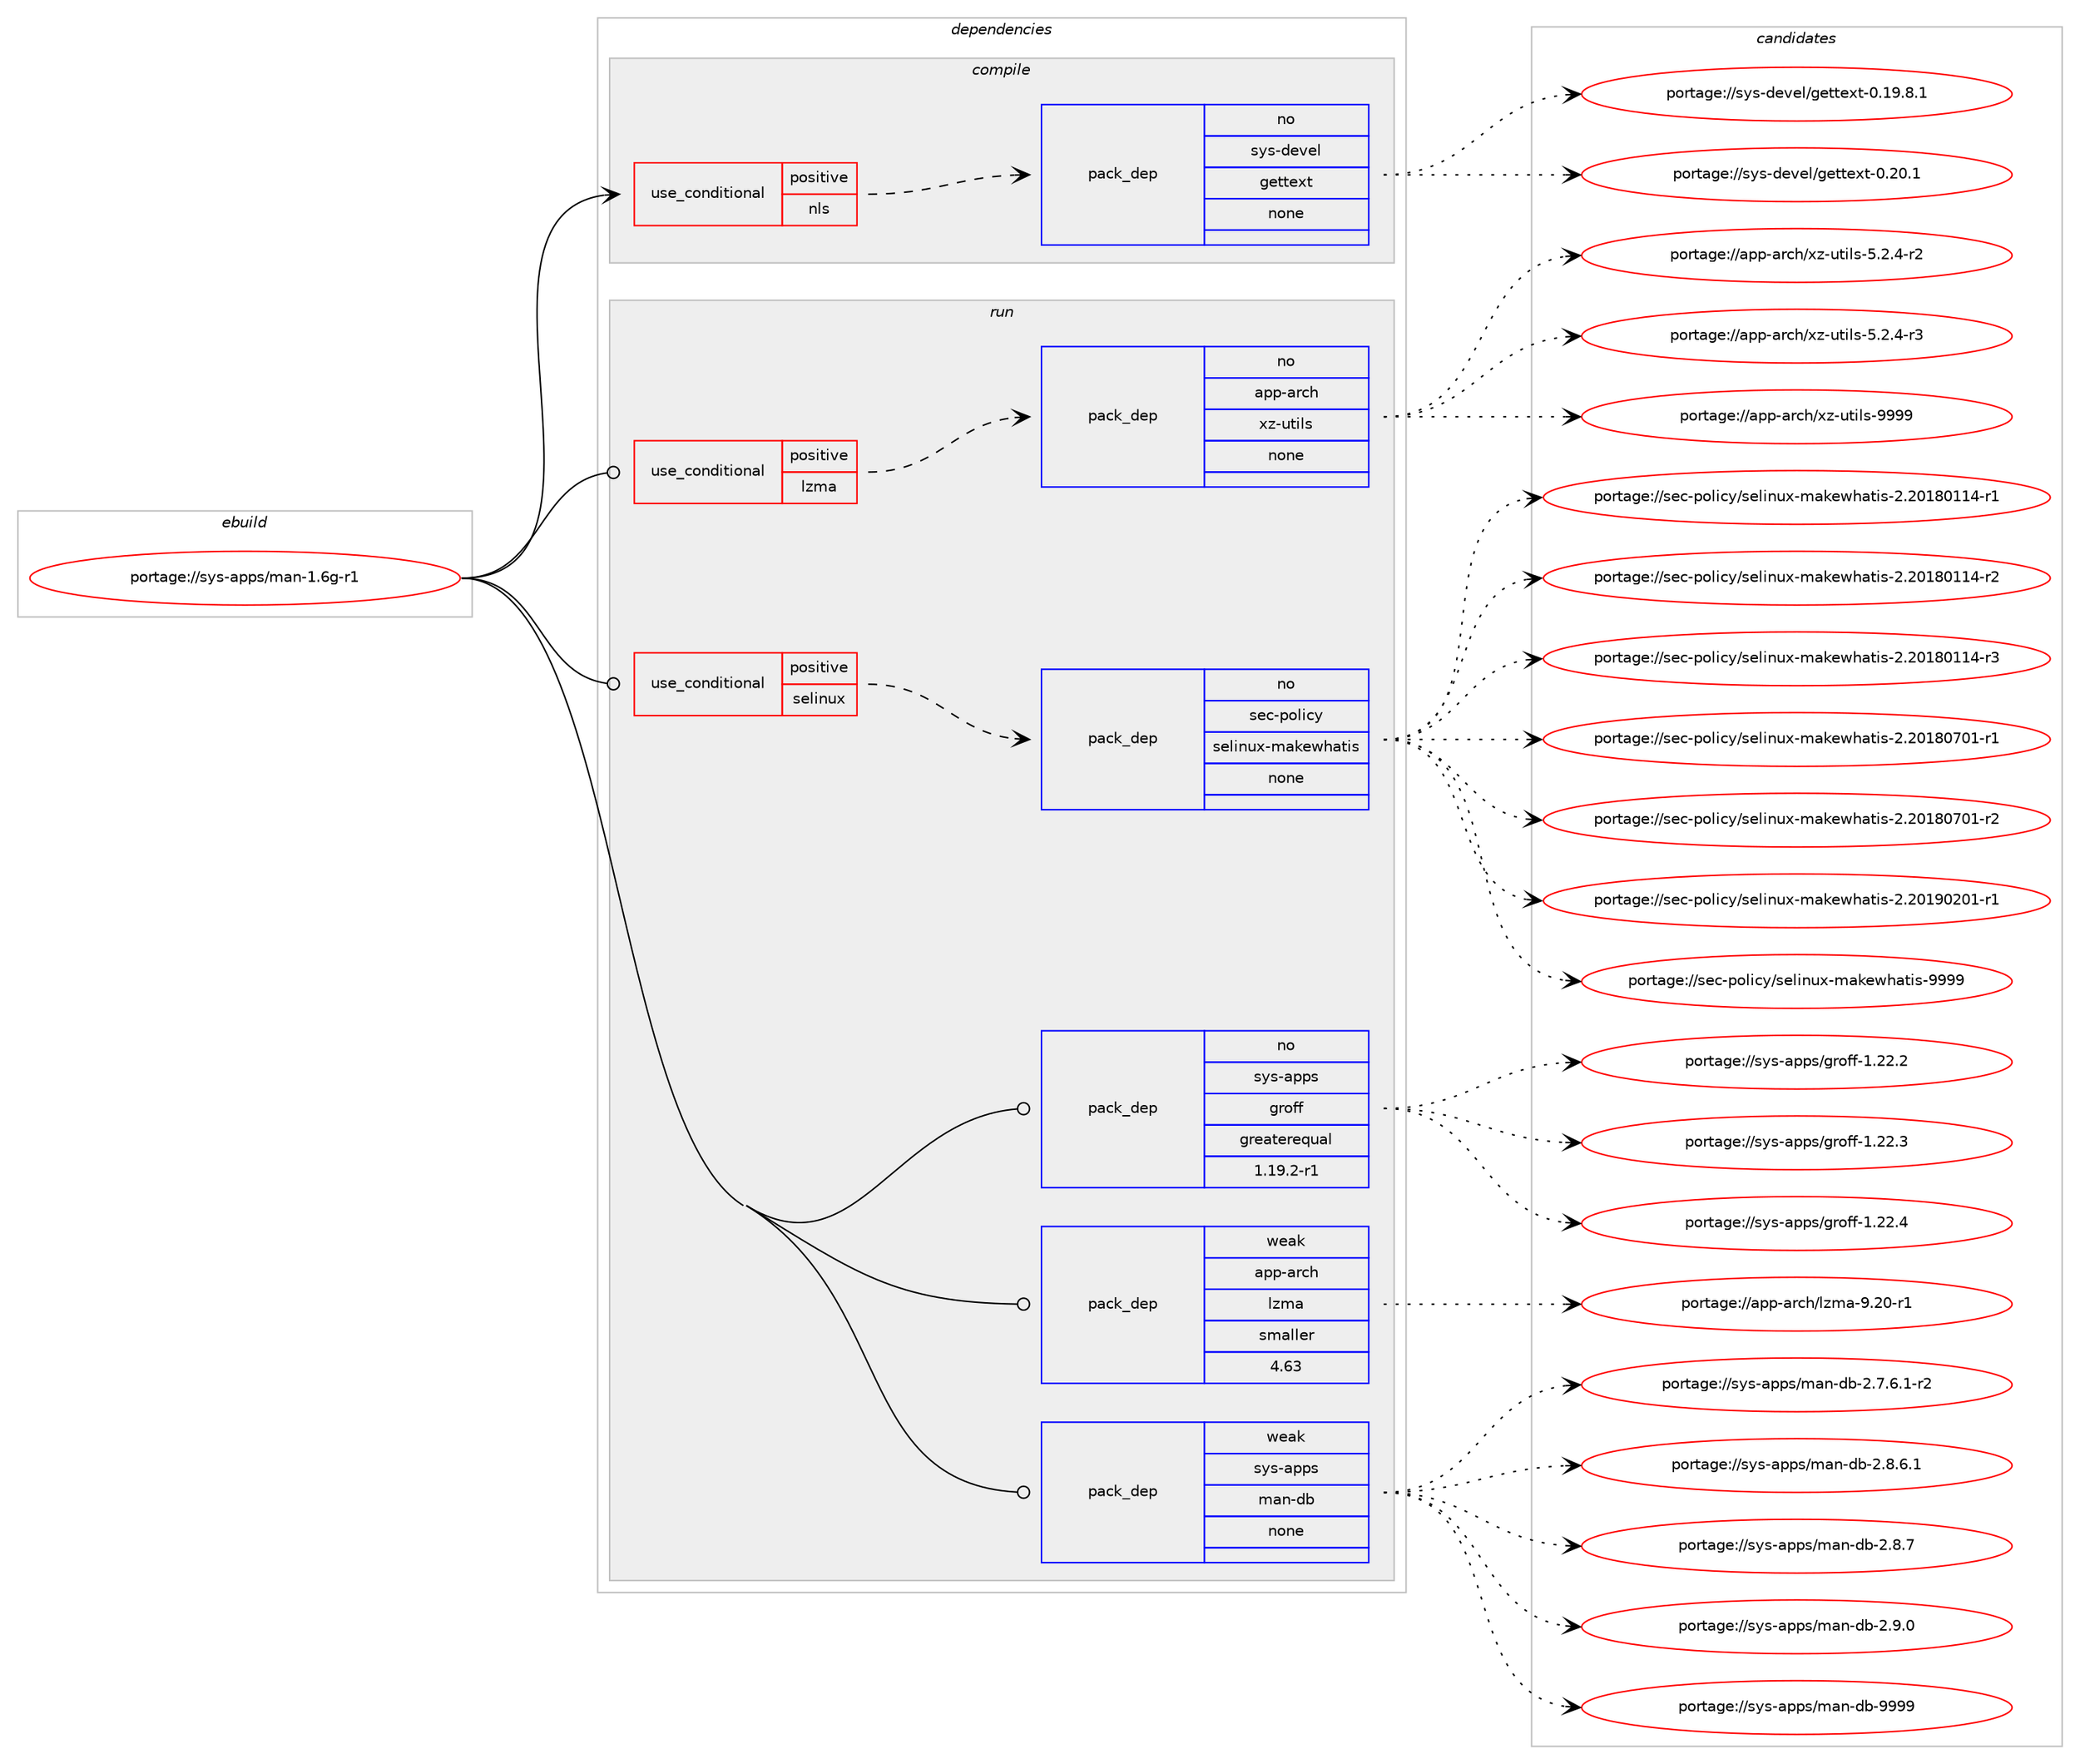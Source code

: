 digraph prolog {

# *************
# Graph options
# *************

newrank=true;
concentrate=true;
compound=true;
graph [rankdir=LR,fontname=Helvetica,fontsize=10,ranksep=1.5];#, ranksep=2.5, nodesep=0.2];
edge  [arrowhead=vee];
node  [fontname=Helvetica,fontsize=10];

# **********
# The ebuild
# **********

subgraph cluster_leftcol {
color=gray;
rank=same;
label=<<i>ebuild</i>>;
id [label="portage://sys-apps/man-1.6g-r1", color=red, width=4, href="../sys-apps/man-1.6g-r1.svg"];
}

# ****************
# The dependencies
# ****************

subgraph cluster_midcol {
color=gray;
label=<<i>dependencies</i>>;
subgraph cluster_compile {
fillcolor="#eeeeee";
style=filled;
label=<<i>compile</i>>;
subgraph cond99495 {
dependency409214 [label=<<TABLE BORDER="0" CELLBORDER="1" CELLSPACING="0" CELLPADDING="4"><TR><TD ROWSPAN="3" CELLPADDING="10">use_conditional</TD></TR><TR><TD>positive</TD></TR><TR><TD>nls</TD></TR></TABLE>>, shape=none, color=red];
subgraph pack302877 {
dependency409215 [label=<<TABLE BORDER="0" CELLBORDER="1" CELLSPACING="0" CELLPADDING="4" WIDTH="220"><TR><TD ROWSPAN="6" CELLPADDING="30">pack_dep</TD></TR><TR><TD WIDTH="110">no</TD></TR><TR><TD>sys-devel</TD></TR><TR><TD>gettext</TD></TR><TR><TD>none</TD></TR><TR><TD></TD></TR></TABLE>>, shape=none, color=blue];
}
dependency409214:e -> dependency409215:w [weight=20,style="dashed",arrowhead="vee"];
}
id:e -> dependency409214:w [weight=20,style="solid",arrowhead="vee"];
}
subgraph cluster_compileandrun {
fillcolor="#eeeeee";
style=filled;
label=<<i>compile and run</i>>;
}
subgraph cluster_run {
fillcolor="#eeeeee";
style=filled;
label=<<i>run</i>>;
subgraph cond99496 {
dependency409216 [label=<<TABLE BORDER="0" CELLBORDER="1" CELLSPACING="0" CELLPADDING="4"><TR><TD ROWSPAN="3" CELLPADDING="10">use_conditional</TD></TR><TR><TD>positive</TD></TR><TR><TD>lzma</TD></TR></TABLE>>, shape=none, color=red];
subgraph pack302878 {
dependency409217 [label=<<TABLE BORDER="0" CELLBORDER="1" CELLSPACING="0" CELLPADDING="4" WIDTH="220"><TR><TD ROWSPAN="6" CELLPADDING="30">pack_dep</TD></TR><TR><TD WIDTH="110">no</TD></TR><TR><TD>app-arch</TD></TR><TR><TD>xz-utils</TD></TR><TR><TD>none</TD></TR><TR><TD></TD></TR></TABLE>>, shape=none, color=blue];
}
dependency409216:e -> dependency409217:w [weight=20,style="dashed",arrowhead="vee"];
}
id:e -> dependency409216:w [weight=20,style="solid",arrowhead="odot"];
subgraph cond99497 {
dependency409218 [label=<<TABLE BORDER="0" CELLBORDER="1" CELLSPACING="0" CELLPADDING="4"><TR><TD ROWSPAN="3" CELLPADDING="10">use_conditional</TD></TR><TR><TD>positive</TD></TR><TR><TD>selinux</TD></TR></TABLE>>, shape=none, color=red];
subgraph pack302879 {
dependency409219 [label=<<TABLE BORDER="0" CELLBORDER="1" CELLSPACING="0" CELLPADDING="4" WIDTH="220"><TR><TD ROWSPAN="6" CELLPADDING="30">pack_dep</TD></TR><TR><TD WIDTH="110">no</TD></TR><TR><TD>sec-policy</TD></TR><TR><TD>selinux-makewhatis</TD></TR><TR><TD>none</TD></TR><TR><TD></TD></TR></TABLE>>, shape=none, color=blue];
}
dependency409218:e -> dependency409219:w [weight=20,style="dashed",arrowhead="vee"];
}
id:e -> dependency409218:w [weight=20,style="solid",arrowhead="odot"];
subgraph pack302880 {
dependency409220 [label=<<TABLE BORDER="0" CELLBORDER="1" CELLSPACING="0" CELLPADDING="4" WIDTH="220"><TR><TD ROWSPAN="6" CELLPADDING="30">pack_dep</TD></TR><TR><TD WIDTH="110">no</TD></TR><TR><TD>sys-apps</TD></TR><TR><TD>groff</TD></TR><TR><TD>greaterequal</TD></TR><TR><TD>1.19.2-r1</TD></TR></TABLE>>, shape=none, color=blue];
}
id:e -> dependency409220:w [weight=20,style="solid",arrowhead="odot"];
subgraph pack302881 {
dependency409221 [label=<<TABLE BORDER="0" CELLBORDER="1" CELLSPACING="0" CELLPADDING="4" WIDTH="220"><TR><TD ROWSPAN="6" CELLPADDING="30">pack_dep</TD></TR><TR><TD WIDTH="110">weak</TD></TR><TR><TD>app-arch</TD></TR><TR><TD>lzma</TD></TR><TR><TD>smaller</TD></TR><TR><TD>4.63</TD></TR></TABLE>>, shape=none, color=blue];
}
id:e -> dependency409221:w [weight=20,style="solid",arrowhead="odot"];
subgraph pack302882 {
dependency409222 [label=<<TABLE BORDER="0" CELLBORDER="1" CELLSPACING="0" CELLPADDING="4" WIDTH="220"><TR><TD ROWSPAN="6" CELLPADDING="30">pack_dep</TD></TR><TR><TD WIDTH="110">weak</TD></TR><TR><TD>sys-apps</TD></TR><TR><TD>man-db</TD></TR><TR><TD>none</TD></TR><TR><TD></TD></TR></TABLE>>, shape=none, color=blue];
}
id:e -> dependency409222:w [weight=20,style="solid",arrowhead="odot"];
}
}

# **************
# The candidates
# **************

subgraph cluster_choices {
rank=same;
color=gray;
label=<<i>candidates</i>>;

subgraph choice302877 {
color=black;
nodesep=1;
choiceportage1151211154510010111810110847103101116116101120116454846495746564649 [label="portage://sys-devel/gettext-0.19.8.1", color=red, width=4,href="../sys-devel/gettext-0.19.8.1.svg"];
choiceportage115121115451001011181011084710310111611610112011645484650484649 [label="portage://sys-devel/gettext-0.20.1", color=red, width=4,href="../sys-devel/gettext-0.20.1.svg"];
dependency409215:e -> choiceportage1151211154510010111810110847103101116116101120116454846495746564649:w [style=dotted,weight="100"];
dependency409215:e -> choiceportage115121115451001011181011084710310111611610112011645484650484649:w [style=dotted,weight="100"];
}
subgraph choice302878 {
color=black;
nodesep=1;
choiceportage9711211245971149910447120122451171161051081154553465046524511450 [label="portage://app-arch/xz-utils-5.2.4-r2", color=red, width=4,href="../app-arch/xz-utils-5.2.4-r2.svg"];
choiceportage9711211245971149910447120122451171161051081154553465046524511451 [label="portage://app-arch/xz-utils-5.2.4-r3", color=red, width=4,href="../app-arch/xz-utils-5.2.4-r3.svg"];
choiceportage9711211245971149910447120122451171161051081154557575757 [label="portage://app-arch/xz-utils-9999", color=red, width=4,href="../app-arch/xz-utils-9999.svg"];
dependency409217:e -> choiceportage9711211245971149910447120122451171161051081154553465046524511450:w [style=dotted,weight="100"];
dependency409217:e -> choiceportage9711211245971149910447120122451171161051081154553465046524511451:w [style=dotted,weight="100"];
dependency409217:e -> choiceportage9711211245971149910447120122451171161051081154557575757:w [style=dotted,weight="100"];
}
subgraph choice302879 {
color=black;
nodesep=1;
choiceportage1151019945112111108105991214711510110810511011712045109971071011191049711610511545504650484956484949524511449 [label="portage://sec-policy/selinux-makewhatis-2.20180114-r1", color=red, width=4,href="../sec-policy/selinux-makewhatis-2.20180114-r1.svg"];
choiceportage1151019945112111108105991214711510110810511011712045109971071011191049711610511545504650484956484949524511450 [label="portage://sec-policy/selinux-makewhatis-2.20180114-r2", color=red, width=4,href="../sec-policy/selinux-makewhatis-2.20180114-r2.svg"];
choiceportage1151019945112111108105991214711510110810511011712045109971071011191049711610511545504650484956484949524511451 [label="portage://sec-policy/selinux-makewhatis-2.20180114-r3", color=red, width=4,href="../sec-policy/selinux-makewhatis-2.20180114-r3.svg"];
choiceportage1151019945112111108105991214711510110810511011712045109971071011191049711610511545504650484956485548494511449 [label="portage://sec-policy/selinux-makewhatis-2.20180701-r1", color=red, width=4,href="../sec-policy/selinux-makewhatis-2.20180701-r1.svg"];
choiceportage1151019945112111108105991214711510110810511011712045109971071011191049711610511545504650484956485548494511450 [label="portage://sec-policy/selinux-makewhatis-2.20180701-r2", color=red, width=4,href="../sec-policy/selinux-makewhatis-2.20180701-r2.svg"];
choiceportage1151019945112111108105991214711510110810511011712045109971071011191049711610511545504650484957485048494511449 [label="portage://sec-policy/selinux-makewhatis-2.20190201-r1", color=red, width=4,href="../sec-policy/selinux-makewhatis-2.20190201-r1.svg"];
choiceportage115101994511211110810599121471151011081051101171204510997107101119104971161051154557575757 [label="portage://sec-policy/selinux-makewhatis-9999", color=red, width=4,href="../sec-policy/selinux-makewhatis-9999.svg"];
dependency409219:e -> choiceportage1151019945112111108105991214711510110810511011712045109971071011191049711610511545504650484956484949524511449:w [style=dotted,weight="100"];
dependency409219:e -> choiceportage1151019945112111108105991214711510110810511011712045109971071011191049711610511545504650484956484949524511450:w [style=dotted,weight="100"];
dependency409219:e -> choiceportage1151019945112111108105991214711510110810511011712045109971071011191049711610511545504650484956484949524511451:w [style=dotted,weight="100"];
dependency409219:e -> choiceportage1151019945112111108105991214711510110810511011712045109971071011191049711610511545504650484956485548494511449:w [style=dotted,weight="100"];
dependency409219:e -> choiceportage1151019945112111108105991214711510110810511011712045109971071011191049711610511545504650484956485548494511450:w [style=dotted,weight="100"];
dependency409219:e -> choiceportage1151019945112111108105991214711510110810511011712045109971071011191049711610511545504650484957485048494511449:w [style=dotted,weight="100"];
dependency409219:e -> choiceportage115101994511211110810599121471151011081051101171204510997107101119104971161051154557575757:w [style=dotted,weight="100"];
}
subgraph choice302880 {
color=black;
nodesep=1;
choiceportage11512111545971121121154710311411110210245494650504650 [label="portage://sys-apps/groff-1.22.2", color=red, width=4,href="../sys-apps/groff-1.22.2.svg"];
choiceportage11512111545971121121154710311411110210245494650504651 [label="portage://sys-apps/groff-1.22.3", color=red, width=4,href="../sys-apps/groff-1.22.3.svg"];
choiceportage11512111545971121121154710311411110210245494650504652 [label="portage://sys-apps/groff-1.22.4", color=red, width=4,href="../sys-apps/groff-1.22.4.svg"];
dependency409220:e -> choiceportage11512111545971121121154710311411110210245494650504650:w [style=dotted,weight="100"];
dependency409220:e -> choiceportage11512111545971121121154710311411110210245494650504651:w [style=dotted,weight="100"];
dependency409220:e -> choiceportage11512111545971121121154710311411110210245494650504652:w [style=dotted,weight="100"];
}
subgraph choice302881 {
color=black;
nodesep=1;
choiceportage97112112459711499104471081221099745574650484511449 [label="portage://app-arch/lzma-9.20-r1", color=red, width=4,href="../app-arch/lzma-9.20-r1.svg"];
dependency409221:e -> choiceportage97112112459711499104471081221099745574650484511449:w [style=dotted,weight="100"];
}
subgraph choice302882 {
color=black;
nodesep=1;
choiceportage11512111545971121121154710997110451009845504655465446494511450 [label="portage://sys-apps/man-db-2.7.6.1-r2", color=red, width=4,href="../sys-apps/man-db-2.7.6.1-r2.svg"];
choiceportage1151211154597112112115471099711045100984550465646544649 [label="portage://sys-apps/man-db-2.8.6.1", color=red, width=4,href="../sys-apps/man-db-2.8.6.1.svg"];
choiceportage115121115459711211211547109971104510098455046564655 [label="portage://sys-apps/man-db-2.8.7", color=red, width=4,href="../sys-apps/man-db-2.8.7.svg"];
choiceportage115121115459711211211547109971104510098455046574648 [label="portage://sys-apps/man-db-2.9.0", color=red, width=4,href="../sys-apps/man-db-2.9.0.svg"];
choiceportage1151211154597112112115471099711045100984557575757 [label="portage://sys-apps/man-db-9999", color=red, width=4,href="../sys-apps/man-db-9999.svg"];
dependency409222:e -> choiceportage11512111545971121121154710997110451009845504655465446494511450:w [style=dotted,weight="100"];
dependency409222:e -> choiceportage1151211154597112112115471099711045100984550465646544649:w [style=dotted,weight="100"];
dependency409222:e -> choiceportage115121115459711211211547109971104510098455046564655:w [style=dotted,weight="100"];
dependency409222:e -> choiceportage115121115459711211211547109971104510098455046574648:w [style=dotted,weight="100"];
dependency409222:e -> choiceportage1151211154597112112115471099711045100984557575757:w [style=dotted,weight="100"];
}
}

}
